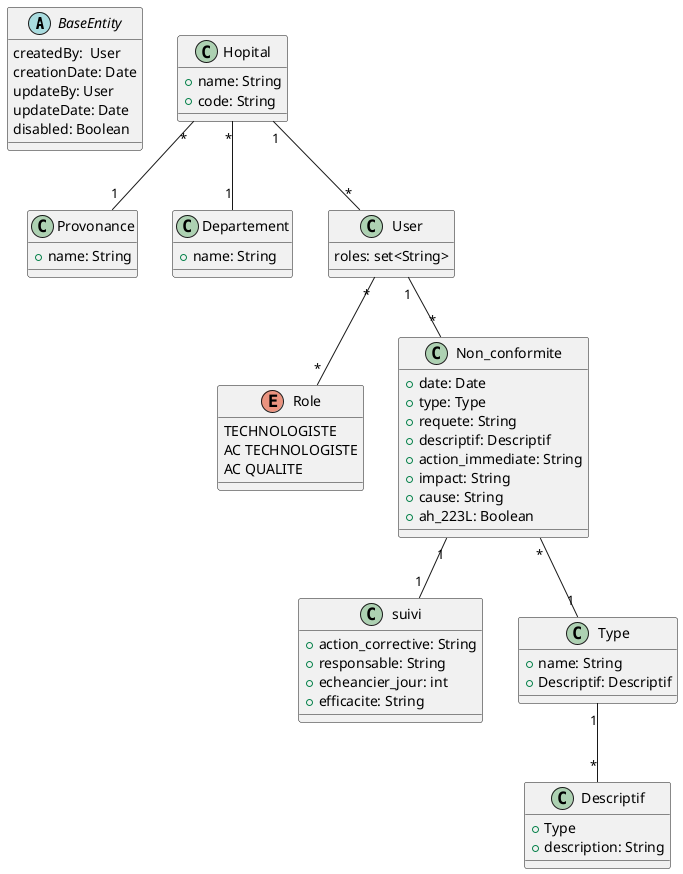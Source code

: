 @startuml Non-conformité

abstract BaseEntity {
    createdBy:  User
    creationDate: Date
    updateBy: User
    updateDate: Date
    disabled: Boolean

}

Class Hopital {
    +name: String
    +code: String
}

class Provonance {
    +name: String    
}

class Departement {
    +name: String
}

class User {
    roles: set<String>
}

Enum Role {
    TECHNOLOGISTE
    AC TECHNOLOGISTE
    AC QUALITE
}

class Non_conformite {
    +date: Date
    +type: Type
    +requete: String
    +descriptif: Descriptif
    +action_immediate: String
    +impact: String
    +cause: String
    +ah_223L: Boolean
}

class suivi {
    +action_corrective: String
    +responsable: String
    +echeancier_jour: int
    +efficacite: String 
}

class Type {
    +name: String
    +Descriptif: Descriptif
}

class Descriptif {
    +Type
    +description: String
}

Hopital "1" -- "*" User
Hopital "*" -- "1" Provonance
Hopital "*" -- "1" Departement
User "*" -- "*" Role
User "1" -- "*" Non_conformite
Non_conformite "*" -- "1" Type
Non_conformite "1" -- "1" suivi
Type "1" -- "*" Descriptif

@enduml
